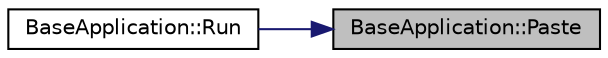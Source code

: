 digraph "BaseApplication::Paste"
{
 // LATEX_PDF_SIZE
  edge [fontname="Helvetica",fontsize="10",labelfontname="Helvetica",labelfontsize="10"];
  node [fontname="Helvetica",fontsize="10",shape=record];
  rankdir="RL";
  Node244 [label="BaseApplication::Paste",height=0.2,width=0.4,color="black", fillcolor="grey75", style="filled", fontcolor="black",tooltip="paste Item. @detail operation paste [value] paste [target] paste heap data to Value default value is ..."];
  Node244 -> Node245 [dir="back",color="midnightblue",fontsize="10",style="solid",fontname="Helvetica"];
  Node245 [label="BaseApplication::Run",height=0.2,width=0.4,color="black", fillcolor="white", style="filled",URL="$class_base_application.html#a8f2ce8add401a3b537f041df9f7ef978",tooltip="Program driver."];
}
